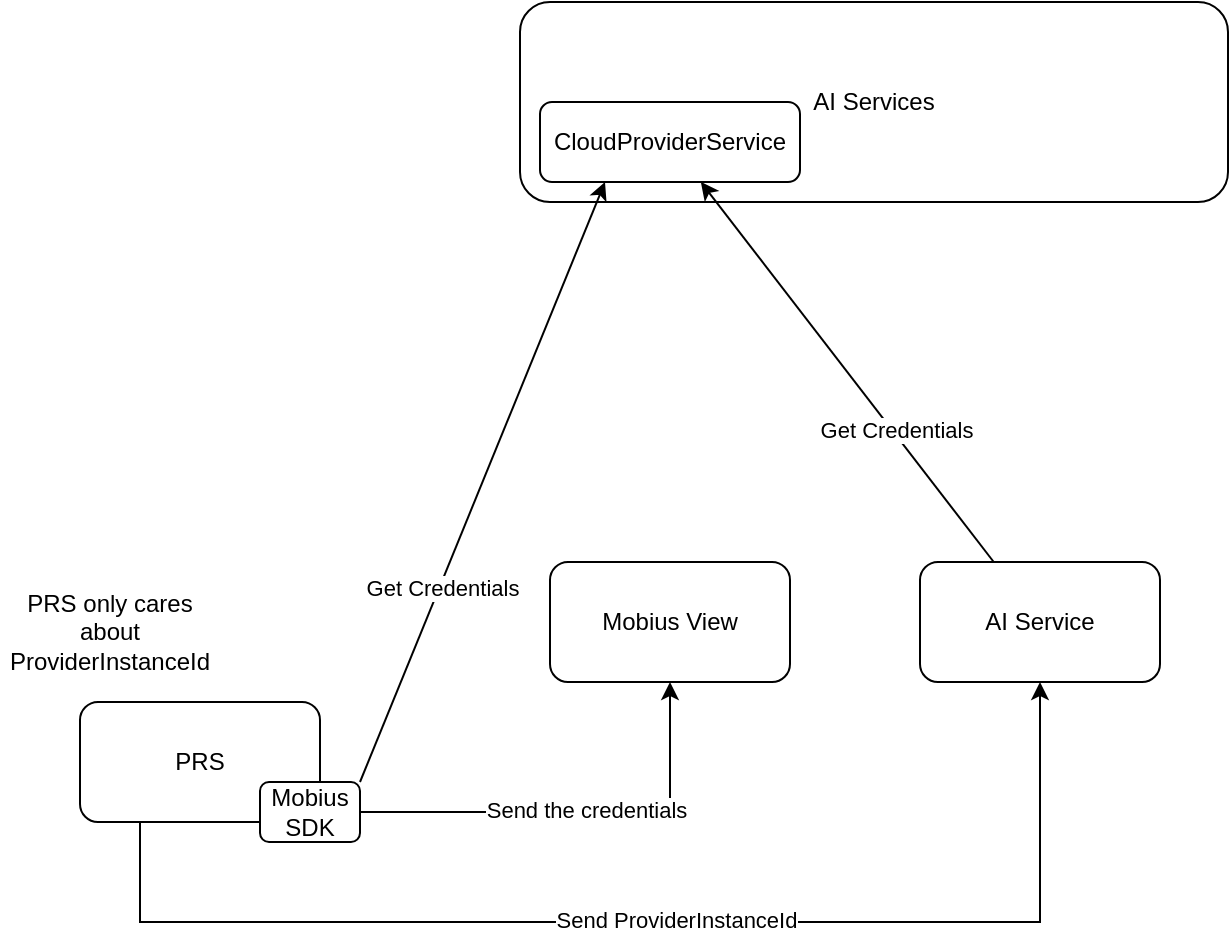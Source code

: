 <mxfile version="16.5.6" type="github"><diagram id="FNB2aMVprboLEMVq23Sh" name="Page-1"><mxGraphModel dx="1422" dy="794" grid="1" gridSize="10" guides="1" tooltips="1" connect="1" arrows="1" fold="1" page="1" pageScale="1" pageWidth="827" pageHeight="1169" math="0" shadow="0"><root><mxCell id="0"/><mxCell id="1" parent="0"/><mxCell id="BRrIz_In55KHQdKWTrqc-2" value="AI Service" style="rounded=1;whiteSpace=wrap;html=1;" vertex="1" parent="1"><mxGeometry x="510" y="310" width="120" height="60" as="geometry"/></mxCell><mxCell id="BRrIz_In55KHQdKWTrqc-4" value="Mobius View" style="rounded=1;whiteSpace=wrap;html=1;" vertex="1" parent="1"><mxGeometry x="325" y="310" width="120" height="60" as="geometry"/></mxCell><mxCell id="BRrIz_In55KHQdKWTrqc-7" value="" style="edgeStyle=orthogonalEdgeStyle;rounded=0;orthogonalLoop=1;jettySize=auto;html=1;exitX=1;exitY=0.5;exitDx=0;exitDy=0;" edge="1" parent="1" source="BRrIz_In55KHQdKWTrqc-10" target="BRrIz_In55KHQdKWTrqc-4"><mxGeometry relative="1" as="geometry"/></mxCell><mxCell id="BRrIz_In55KHQdKWTrqc-11" value="Send the credentials" style="edgeLabel;html=1;align=center;verticalAlign=middle;resizable=0;points=[];" vertex="1" connectable="0" parent="BRrIz_In55KHQdKWTrqc-7"><mxGeometry x="0.024" y="1" relative="1" as="geometry"><mxPoint as="offset"/></mxGeometry></mxCell><mxCell id="BRrIz_In55KHQdKWTrqc-5" value="PRS" style="rounded=1;whiteSpace=wrap;html=1;" vertex="1" parent="1"><mxGeometry x="90" y="380" width="120" height="60" as="geometry"/></mxCell><mxCell id="BRrIz_In55KHQdKWTrqc-8" value="AI Services" style="rounded=1;whiteSpace=wrap;html=1;" vertex="1" parent="1"><mxGeometry x="310" y="30" width="354" height="100" as="geometry"/></mxCell><mxCell id="BRrIz_In55KHQdKWTrqc-6" value="" style="endArrow=classic;html=1;rounded=0;entryX=0.25;entryY=1;entryDx=0;entryDy=0;exitX=1;exitY=0;exitDx=0;exitDy=0;" edge="1" parent="1" source="BRrIz_In55KHQdKWTrqc-10" target="BRrIz_In55KHQdKWTrqc-1"><mxGeometry width="50" height="50" relative="1" as="geometry"><mxPoint x="256.67" y="290" as="sourcePoint"/><mxPoint x="180.003" y="190" as="targetPoint"/></mxGeometry></mxCell><mxCell id="BRrIz_In55KHQdKWTrqc-12" value="Get Credentials" style="edgeLabel;html=1;align=center;verticalAlign=middle;resizable=0;points=[];" vertex="1" connectable="0" parent="BRrIz_In55KHQdKWTrqc-6"><mxGeometry x="-0.349" y="-1" relative="1" as="geometry"><mxPoint as="offset"/></mxGeometry></mxCell><mxCell id="BRrIz_In55KHQdKWTrqc-1" value="CloudProviderService" style="rounded=1;whiteSpace=wrap;html=1;" vertex="1" parent="1"><mxGeometry x="320" y="80" width="130" height="40" as="geometry"/></mxCell><mxCell id="BRrIz_In55KHQdKWTrqc-3" value="" style="endArrow=classic;html=1;rounded=0;" edge="1" parent="1" source="BRrIz_In55KHQdKWTrqc-2" target="BRrIz_In55KHQdKWTrqc-1"><mxGeometry width="50" height="50" relative="1" as="geometry"><mxPoint x="640" y="260" as="sourcePoint"/><mxPoint x="690" y="210" as="targetPoint"/></mxGeometry></mxCell><mxCell id="BRrIz_In55KHQdKWTrqc-13" value="Get Credentials" style="edgeLabel;html=1;align=center;verticalAlign=middle;resizable=0;points=[];" vertex="1" connectable="0" parent="BRrIz_In55KHQdKWTrqc-3"><mxGeometry x="-0.304" y="-1" relative="1" as="geometry"><mxPoint x="1" as="offset"/></mxGeometry></mxCell><mxCell id="BRrIz_In55KHQdKWTrqc-10" value="Mobius SDK" style="rounded=1;whiteSpace=wrap;html=1;" vertex="1" parent="1"><mxGeometry x="180" y="420" width="50" height="30" as="geometry"/></mxCell><mxCell id="BRrIz_In55KHQdKWTrqc-14" value="PRS only cares about ProviderInstanceId" style="text;html=1;strokeColor=none;fillColor=none;align=center;verticalAlign=middle;whiteSpace=wrap;rounded=0;" vertex="1" parent="1"><mxGeometry x="50" y="310" width="110" height="70" as="geometry"/></mxCell><mxCell id="BRrIz_In55KHQdKWTrqc-15" value="" style="edgeStyle=orthogonalEdgeStyle;rounded=0;orthogonalLoop=1;jettySize=auto;html=1;exitX=0.25;exitY=1;exitDx=0;exitDy=0;" edge="1" parent="1" source="BRrIz_In55KHQdKWTrqc-5" target="BRrIz_In55KHQdKWTrqc-2"><mxGeometry relative="1" as="geometry"><mxPoint x="240" y="535" as="sourcePoint"/><mxPoint x="395" y="470" as="targetPoint"/><Array as="points"><mxPoint x="120" y="490"/><mxPoint x="570" y="490"/></Array></mxGeometry></mxCell><mxCell id="BRrIz_In55KHQdKWTrqc-16" value="Send ProviderInstanceId" style="edgeLabel;html=1;align=center;verticalAlign=middle;resizable=0;points=[];" vertex="1" connectable="0" parent="BRrIz_In55KHQdKWTrqc-15"><mxGeometry x="0.024" y="1" relative="1" as="geometry"><mxPoint as="offset"/></mxGeometry></mxCell></root></mxGraphModel></diagram></mxfile>